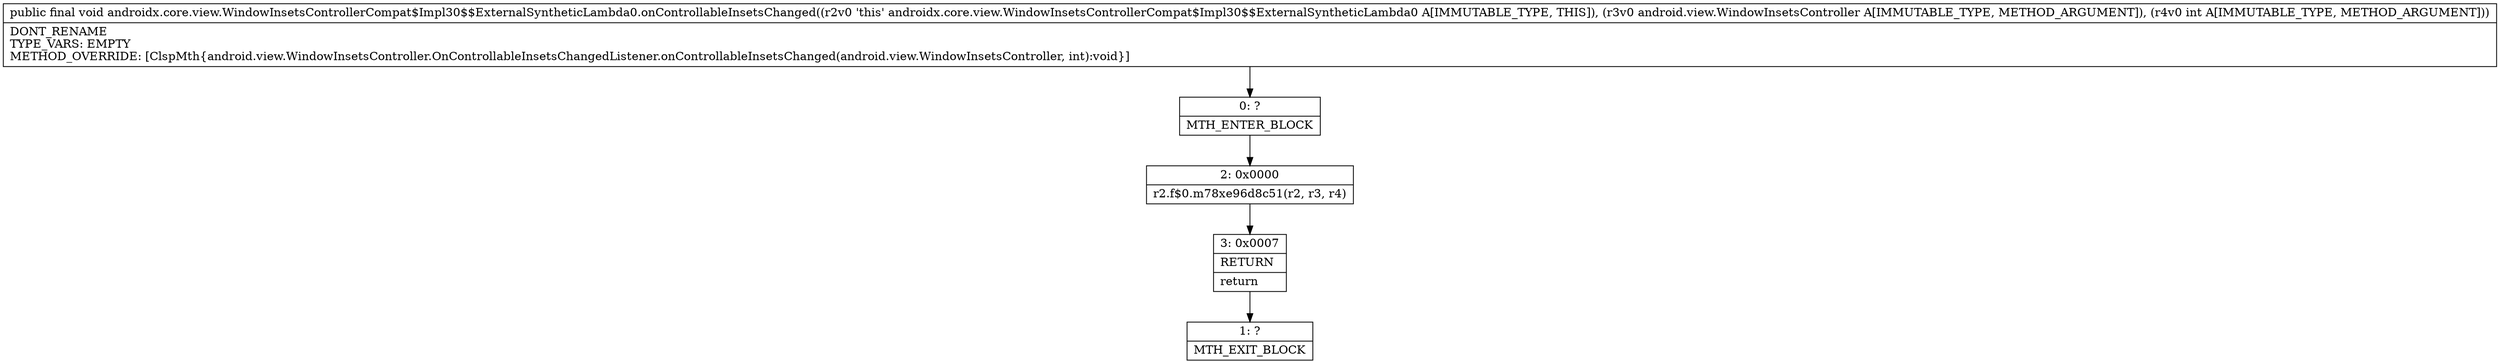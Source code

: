 digraph "CFG forandroidx.core.view.WindowInsetsControllerCompat$Impl30$$ExternalSyntheticLambda0.onControllableInsetsChanged(Landroid\/view\/WindowInsetsController;I)V" {
Node_0 [shape=record,label="{0\:\ ?|MTH_ENTER_BLOCK\l}"];
Node_2 [shape=record,label="{2\:\ 0x0000|r2.f$0.m78xe96d8c51(r2, r3, r4)\l}"];
Node_3 [shape=record,label="{3\:\ 0x0007|RETURN\l|return\l}"];
Node_1 [shape=record,label="{1\:\ ?|MTH_EXIT_BLOCK\l}"];
MethodNode[shape=record,label="{public final void androidx.core.view.WindowInsetsControllerCompat$Impl30$$ExternalSyntheticLambda0.onControllableInsetsChanged((r2v0 'this' androidx.core.view.WindowInsetsControllerCompat$Impl30$$ExternalSyntheticLambda0 A[IMMUTABLE_TYPE, THIS]), (r3v0 android.view.WindowInsetsController A[IMMUTABLE_TYPE, METHOD_ARGUMENT]), (r4v0 int A[IMMUTABLE_TYPE, METHOD_ARGUMENT]))  | DONT_RENAME\lTYPE_VARS: EMPTY\lMETHOD_OVERRIDE: [ClspMth\{android.view.WindowInsetsController.OnControllableInsetsChangedListener.onControllableInsetsChanged(android.view.WindowInsetsController, int):void\}]\l}"];
MethodNode -> Node_0;Node_0 -> Node_2;
Node_2 -> Node_3;
Node_3 -> Node_1;
}

